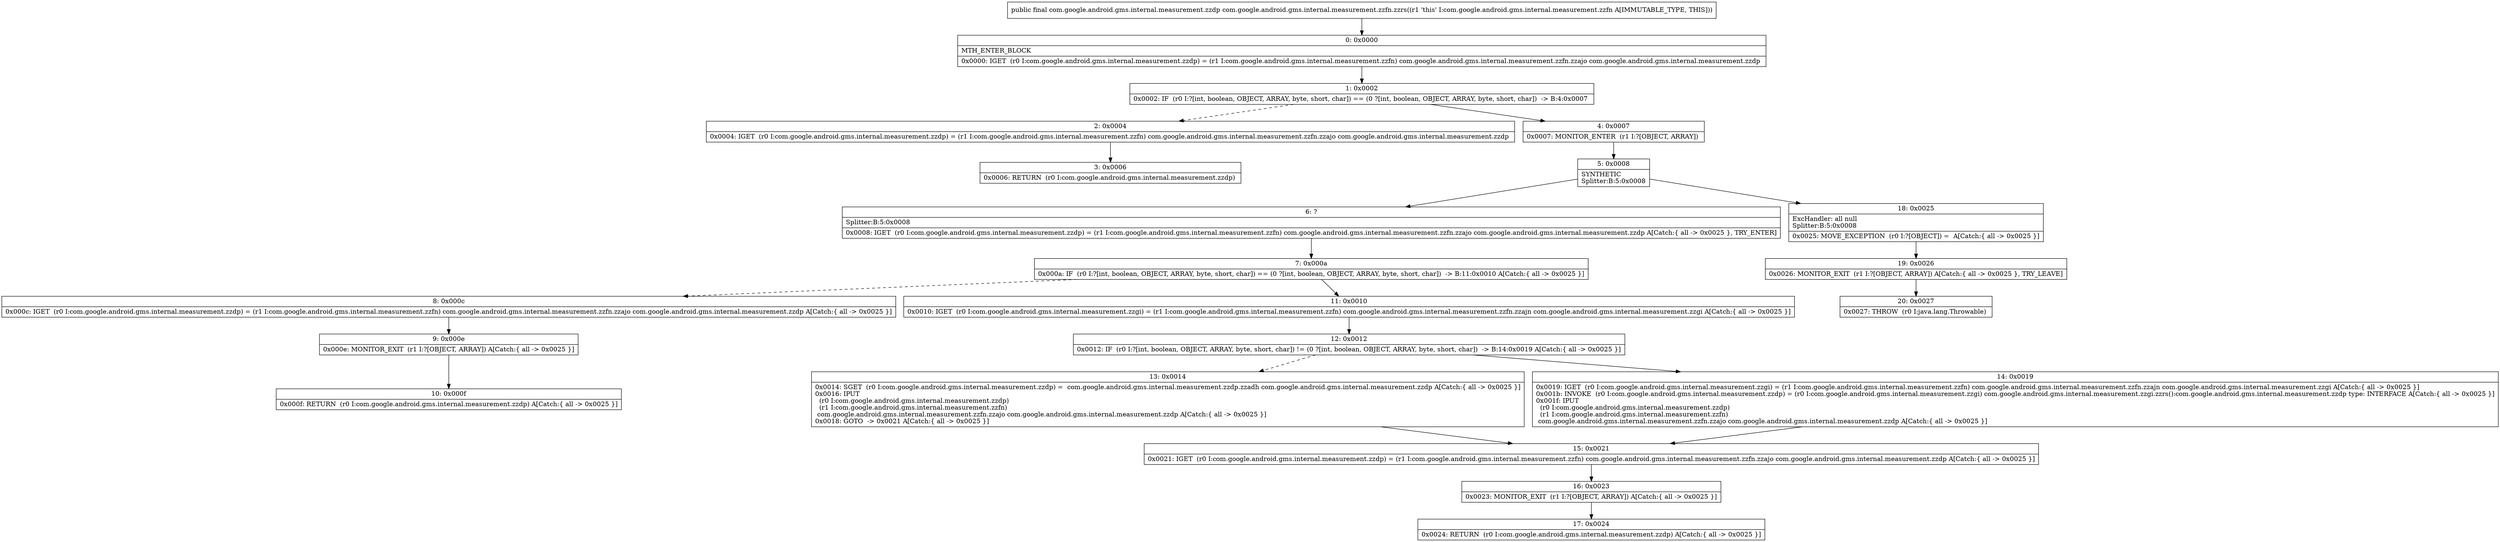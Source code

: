 digraph "CFG forcom.google.android.gms.internal.measurement.zzfn.zzrs()Lcom\/google\/android\/gms\/internal\/measurement\/zzdp;" {
Node_0 [shape=record,label="{0\:\ 0x0000|MTH_ENTER_BLOCK\l|0x0000: IGET  (r0 I:com.google.android.gms.internal.measurement.zzdp) = (r1 I:com.google.android.gms.internal.measurement.zzfn) com.google.android.gms.internal.measurement.zzfn.zzajo com.google.android.gms.internal.measurement.zzdp \l}"];
Node_1 [shape=record,label="{1\:\ 0x0002|0x0002: IF  (r0 I:?[int, boolean, OBJECT, ARRAY, byte, short, char]) == (0 ?[int, boolean, OBJECT, ARRAY, byte, short, char])  \-\> B:4:0x0007 \l}"];
Node_2 [shape=record,label="{2\:\ 0x0004|0x0004: IGET  (r0 I:com.google.android.gms.internal.measurement.zzdp) = (r1 I:com.google.android.gms.internal.measurement.zzfn) com.google.android.gms.internal.measurement.zzfn.zzajo com.google.android.gms.internal.measurement.zzdp \l}"];
Node_3 [shape=record,label="{3\:\ 0x0006|0x0006: RETURN  (r0 I:com.google.android.gms.internal.measurement.zzdp) \l}"];
Node_4 [shape=record,label="{4\:\ 0x0007|0x0007: MONITOR_ENTER  (r1 I:?[OBJECT, ARRAY]) \l}"];
Node_5 [shape=record,label="{5\:\ 0x0008|SYNTHETIC\lSplitter:B:5:0x0008\l}"];
Node_6 [shape=record,label="{6\:\ ?|Splitter:B:5:0x0008\l|0x0008: IGET  (r0 I:com.google.android.gms.internal.measurement.zzdp) = (r1 I:com.google.android.gms.internal.measurement.zzfn) com.google.android.gms.internal.measurement.zzfn.zzajo com.google.android.gms.internal.measurement.zzdp A[Catch:\{ all \-\> 0x0025 \}, TRY_ENTER]\l}"];
Node_7 [shape=record,label="{7\:\ 0x000a|0x000a: IF  (r0 I:?[int, boolean, OBJECT, ARRAY, byte, short, char]) == (0 ?[int, boolean, OBJECT, ARRAY, byte, short, char])  \-\> B:11:0x0010 A[Catch:\{ all \-\> 0x0025 \}]\l}"];
Node_8 [shape=record,label="{8\:\ 0x000c|0x000c: IGET  (r0 I:com.google.android.gms.internal.measurement.zzdp) = (r1 I:com.google.android.gms.internal.measurement.zzfn) com.google.android.gms.internal.measurement.zzfn.zzajo com.google.android.gms.internal.measurement.zzdp A[Catch:\{ all \-\> 0x0025 \}]\l}"];
Node_9 [shape=record,label="{9\:\ 0x000e|0x000e: MONITOR_EXIT  (r1 I:?[OBJECT, ARRAY]) A[Catch:\{ all \-\> 0x0025 \}]\l}"];
Node_10 [shape=record,label="{10\:\ 0x000f|0x000f: RETURN  (r0 I:com.google.android.gms.internal.measurement.zzdp) A[Catch:\{ all \-\> 0x0025 \}]\l}"];
Node_11 [shape=record,label="{11\:\ 0x0010|0x0010: IGET  (r0 I:com.google.android.gms.internal.measurement.zzgi) = (r1 I:com.google.android.gms.internal.measurement.zzfn) com.google.android.gms.internal.measurement.zzfn.zzajn com.google.android.gms.internal.measurement.zzgi A[Catch:\{ all \-\> 0x0025 \}]\l}"];
Node_12 [shape=record,label="{12\:\ 0x0012|0x0012: IF  (r0 I:?[int, boolean, OBJECT, ARRAY, byte, short, char]) != (0 ?[int, boolean, OBJECT, ARRAY, byte, short, char])  \-\> B:14:0x0019 A[Catch:\{ all \-\> 0x0025 \}]\l}"];
Node_13 [shape=record,label="{13\:\ 0x0014|0x0014: SGET  (r0 I:com.google.android.gms.internal.measurement.zzdp) =  com.google.android.gms.internal.measurement.zzdp.zzadh com.google.android.gms.internal.measurement.zzdp A[Catch:\{ all \-\> 0x0025 \}]\l0x0016: IPUT  \l  (r0 I:com.google.android.gms.internal.measurement.zzdp)\l  (r1 I:com.google.android.gms.internal.measurement.zzfn)\l com.google.android.gms.internal.measurement.zzfn.zzajo com.google.android.gms.internal.measurement.zzdp A[Catch:\{ all \-\> 0x0025 \}]\l0x0018: GOTO  \-\> 0x0021 A[Catch:\{ all \-\> 0x0025 \}]\l}"];
Node_14 [shape=record,label="{14\:\ 0x0019|0x0019: IGET  (r0 I:com.google.android.gms.internal.measurement.zzgi) = (r1 I:com.google.android.gms.internal.measurement.zzfn) com.google.android.gms.internal.measurement.zzfn.zzajn com.google.android.gms.internal.measurement.zzgi A[Catch:\{ all \-\> 0x0025 \}]\l0x001b: INVOKE  (r0 I:com.google.android.gms.internal.measurement.zzdp) = (r0 I:com.google.android.gms.internal.measurement.zzgi) com.google.android.gms.internal.measurement.zzgi.zzrs():com.google.android.gms.internal.measurement.zzdp type: INTERFACE A[Catch:\{ all \-\> 0x0025 \}]\l0x001f: IPUT  \l  (r0 I:com.google.android.gms.internal.measurement.zzdp)\l  (r1 I:com.google.android.gms.internal.measurement.zzfn)\l com.google.android.gms.internal.measurement.zzfn.zzajo com.google.android.gms.internal.measurement.zzdp A[Catch:\{ all \-\> 0x0025 \}]\l}"];
Node_15 [shape=record,label="{15\:\ 0x0021|0x0021: IGET  (r0 I:com.google.android.gms.internal.measurement.zzdp) = (r1 I:com.google.android.gms.internal.measurement.zzfn) com.google.android.gms.internal.measurement.zzfn.zzajo com.google.android.gms.internal.measurement.zzdp A[Catch:\{ all \-\> 0x0025 \}]\l}"];
Node_16 [shape=record,label="{16\:\ 0x0023|0x0023: MONITOR_EXIT  (r1 I:?[OBJECT, ARRAY]) A[Catch:\{ all \-\> 0x0025 \}]\l}"];
Node_17 [shape=record,label="{17\:\ 0x0024|0x0024: RETURN  (r0 I:com.google.android.gms.internal.measurement.zzdp) A[Catch:\{ all \-\> 0x0025 \}]\l}"];
Node_18 [shape=record,label="{18\:\ 0x0025|ExcHandler: all null\lSplitter:B:5:0x0008\l|0x0025: MOVE_EXCEPTION  (r0 I:?[OBJECT]) =  A[Catch:\{ all \-\> 0x0025 \}]\l}"];
Node_19 [shape=record,label="{19\:\ 0x0026|0x0026: MONITOR_EXIT  (r1 I:?[OBJECT, ARRAY]) A[Catch:\{ all \-\> 0x0025 \}, TRY_LEAVE]\l}"];
Node_20 [shape=record,label="{20\:\ 0x0027|0x0027: THROW  (r0 I:java.lang.Throwable) \l}"];
MethodNode[shape=record,label="{public final com.google.android.gms.internal.measurement.zzdp com.google.android.gms.internal.measurement.zzfn.zzrs((r1 'this' I:com.google.android.gms.internal.measurement.zzfn A[IMMUTABLE_TYPE, THIS])) }"];
MethodNode -> Node_0;
Node_0 -> Node_1;
Node_1 -> Node_2[style=dashed];
Node_1 -> Node_4;
Node_2 -> Node_3;
Node_4 -> Node_5;
Node_5 -> Node_6;
Node_5 -> Node_18;
Node_6 -> Node_7;
Node_7 -> Node_8[style=dashed];
Node_7 -> Node_11;
Node_8 -> Node_9;
Node_9 -> Node_10;
Node_11 -> Node_12;
Node_12 -> Node_13[style=dashed];
Node_12 -> Node_14;
Node_13 -> Node_15;
Node_14 -> Node_15;
Node_15 -> Node_16;
Node_16 -> Node_17;
Node_18 -> Node_19;
Node_19 -> Node_20;
}

